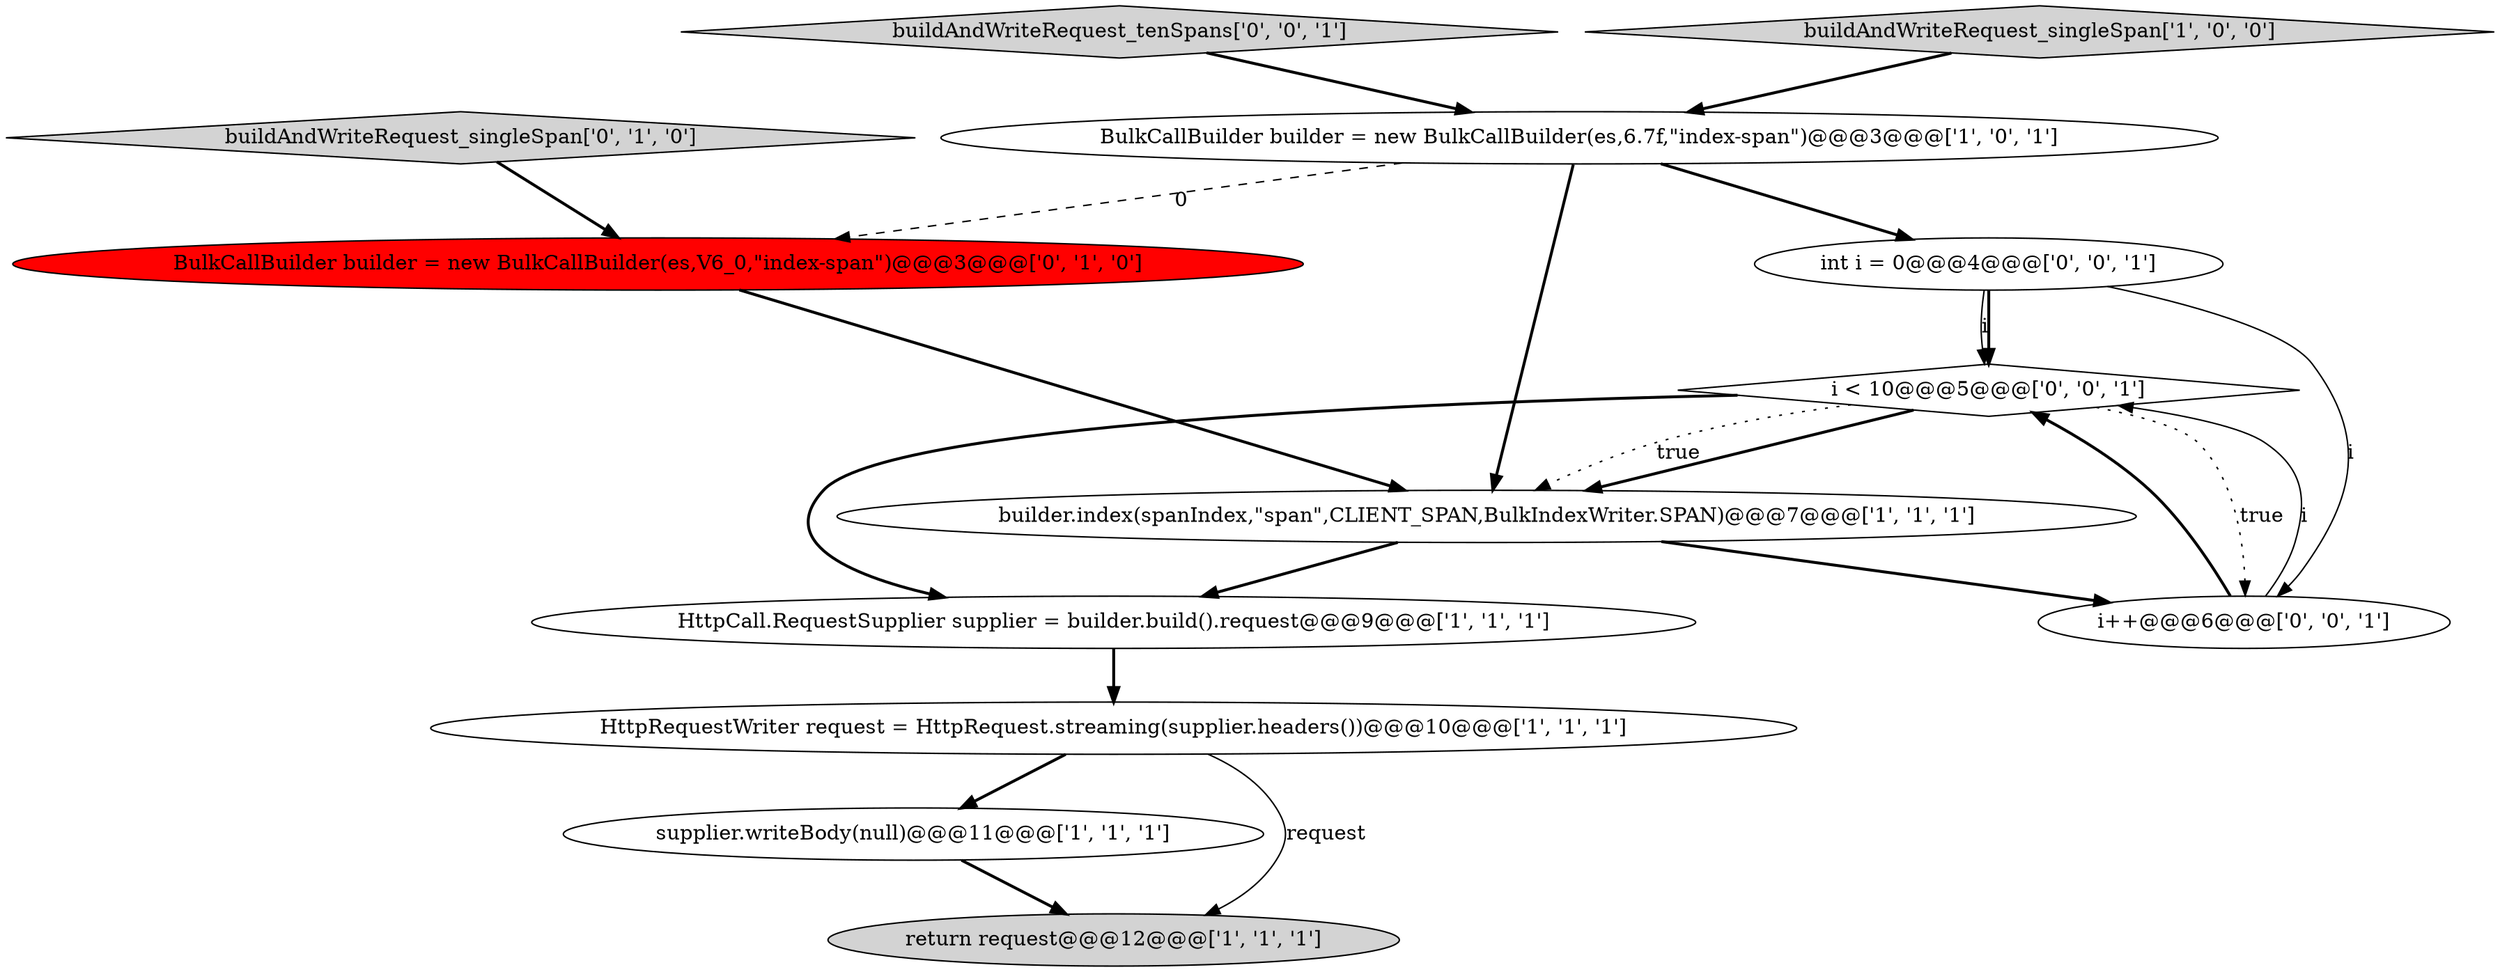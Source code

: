 digraph {
0 [style = filled, label = "HttpCall.RequestSupplier supplier = builder.build().request@@@9@@@['1', '1', '1']", fillcolor = white, shape = ellipse image = "AAA0AAABBB1BBB"];
10 [style = filled, label = "i++@@@6@@@['0', '0', '1']", fillcolor = white, shape = ellipse image = "AAA0AAABBB3BBB"];
12 [style = filled, label = "i < 10@@@5@@@['0', '0', '1']", fillcolor = white, shape = diamond image = "AAA0AAABBB3BBB"];
5 [style = filled, label = "builder.index(spanIndex,\"span\",CLIENT_SPAN,BulkIndexWriter.SPAN)@@@7@@@['1', '1', '1']", fillcolor = white, shape = ellipse image = "AAA0AAABBB1BBB"];
7 [style = filled, label = "BulkCallBuilder builder = new BulkCallBuilder(es,V6_0,\"index-span\")@@@3@@@['0', '1', '0']", fillcolor = red, shape = ellipse image = "AAA1AAABBB2BBB"];
3 [style = filled, label = "supplier.writeBody(null)@@@11@@@['1', '1', '1']", fillcolor = white, shape = ellipse image = "AAA0AAABBB1BBB"];
4 [style = filled, label = "BulkCallBuilder builder = new BulkCallBuilder(es,6.7f,\"index-span\")@@@3@@@['1', '0', '1']", fillcolor = white, shape = ellipse image = "AAA0AAABBB1BBB"];
8 [style = filled, label = "buildAndWriteRequest_singleSpan['0', '1', '0']", fillcolor = lightgray, shape = diamond image = "AAA0AAABBB2BBB"];
11 [style = filled, label = "buildAndWriteRequest_tenSpans['0', '0', '1']", fillcolor = lightgray, shape = diamond image = "AAA0AAABBB3BBB"];
6 [style = filled, label = "HttpRequestWriter request = HttpRequest.streaming(supplier.headers())@@@10@@@['1', '1', '1']", fillcolor = white, shape = ellipse image = "AAA0AAABBB1BBB"];
9 [style = filled, label = "int i = 0@@@4@@@['0', '0', '1']", fillcolor = white, shape = ellipse image = "AAA0AAABBB3BBB"];
1 [style = filled, label = "buildAndWriteRequest_singleSpan['1', '0', '0']", fillcolor = lightgray, shape = diamond image = "AAA0AAABBB1BBB"];
2 [style = filled, label = "return request@@@12@@@['1', '1', '1']", fillcolor = lightgray, shape = ellipse image = "AAA0AAABBB1BBB"];
6->2 [style = solid, label="request"];
4->9 [style = bold, label=""];
6->3 [style = bold, label=""];
5->10 [style = bold, label=""];
1->4 [style = bold, label=""];
10->12 [style = solid, label="i"];
12->5 [style = bold, label=""];
0->6 [style = bold, label=""];
11->4 [style = bold, label=""];
12->0 [style = bold, label=""];
9->10 [style = solid, label="i"];
8->7 [style = bold, label=""];
7->5 [style = bold, label=""];
3->2 [style = bold, label=""];
5->0 [style = bold, label=""];
12->10 [style = dotted, label="true"];
12->5 [style = dotted, label="true"];
10->12 [style = bold, label=""];
4->7 [style = dashed, label="0"];
9->12 [style = bold, label=""];
4->5 [style = bold, label=""];
9->12 [style = solid, label="i"];
}
